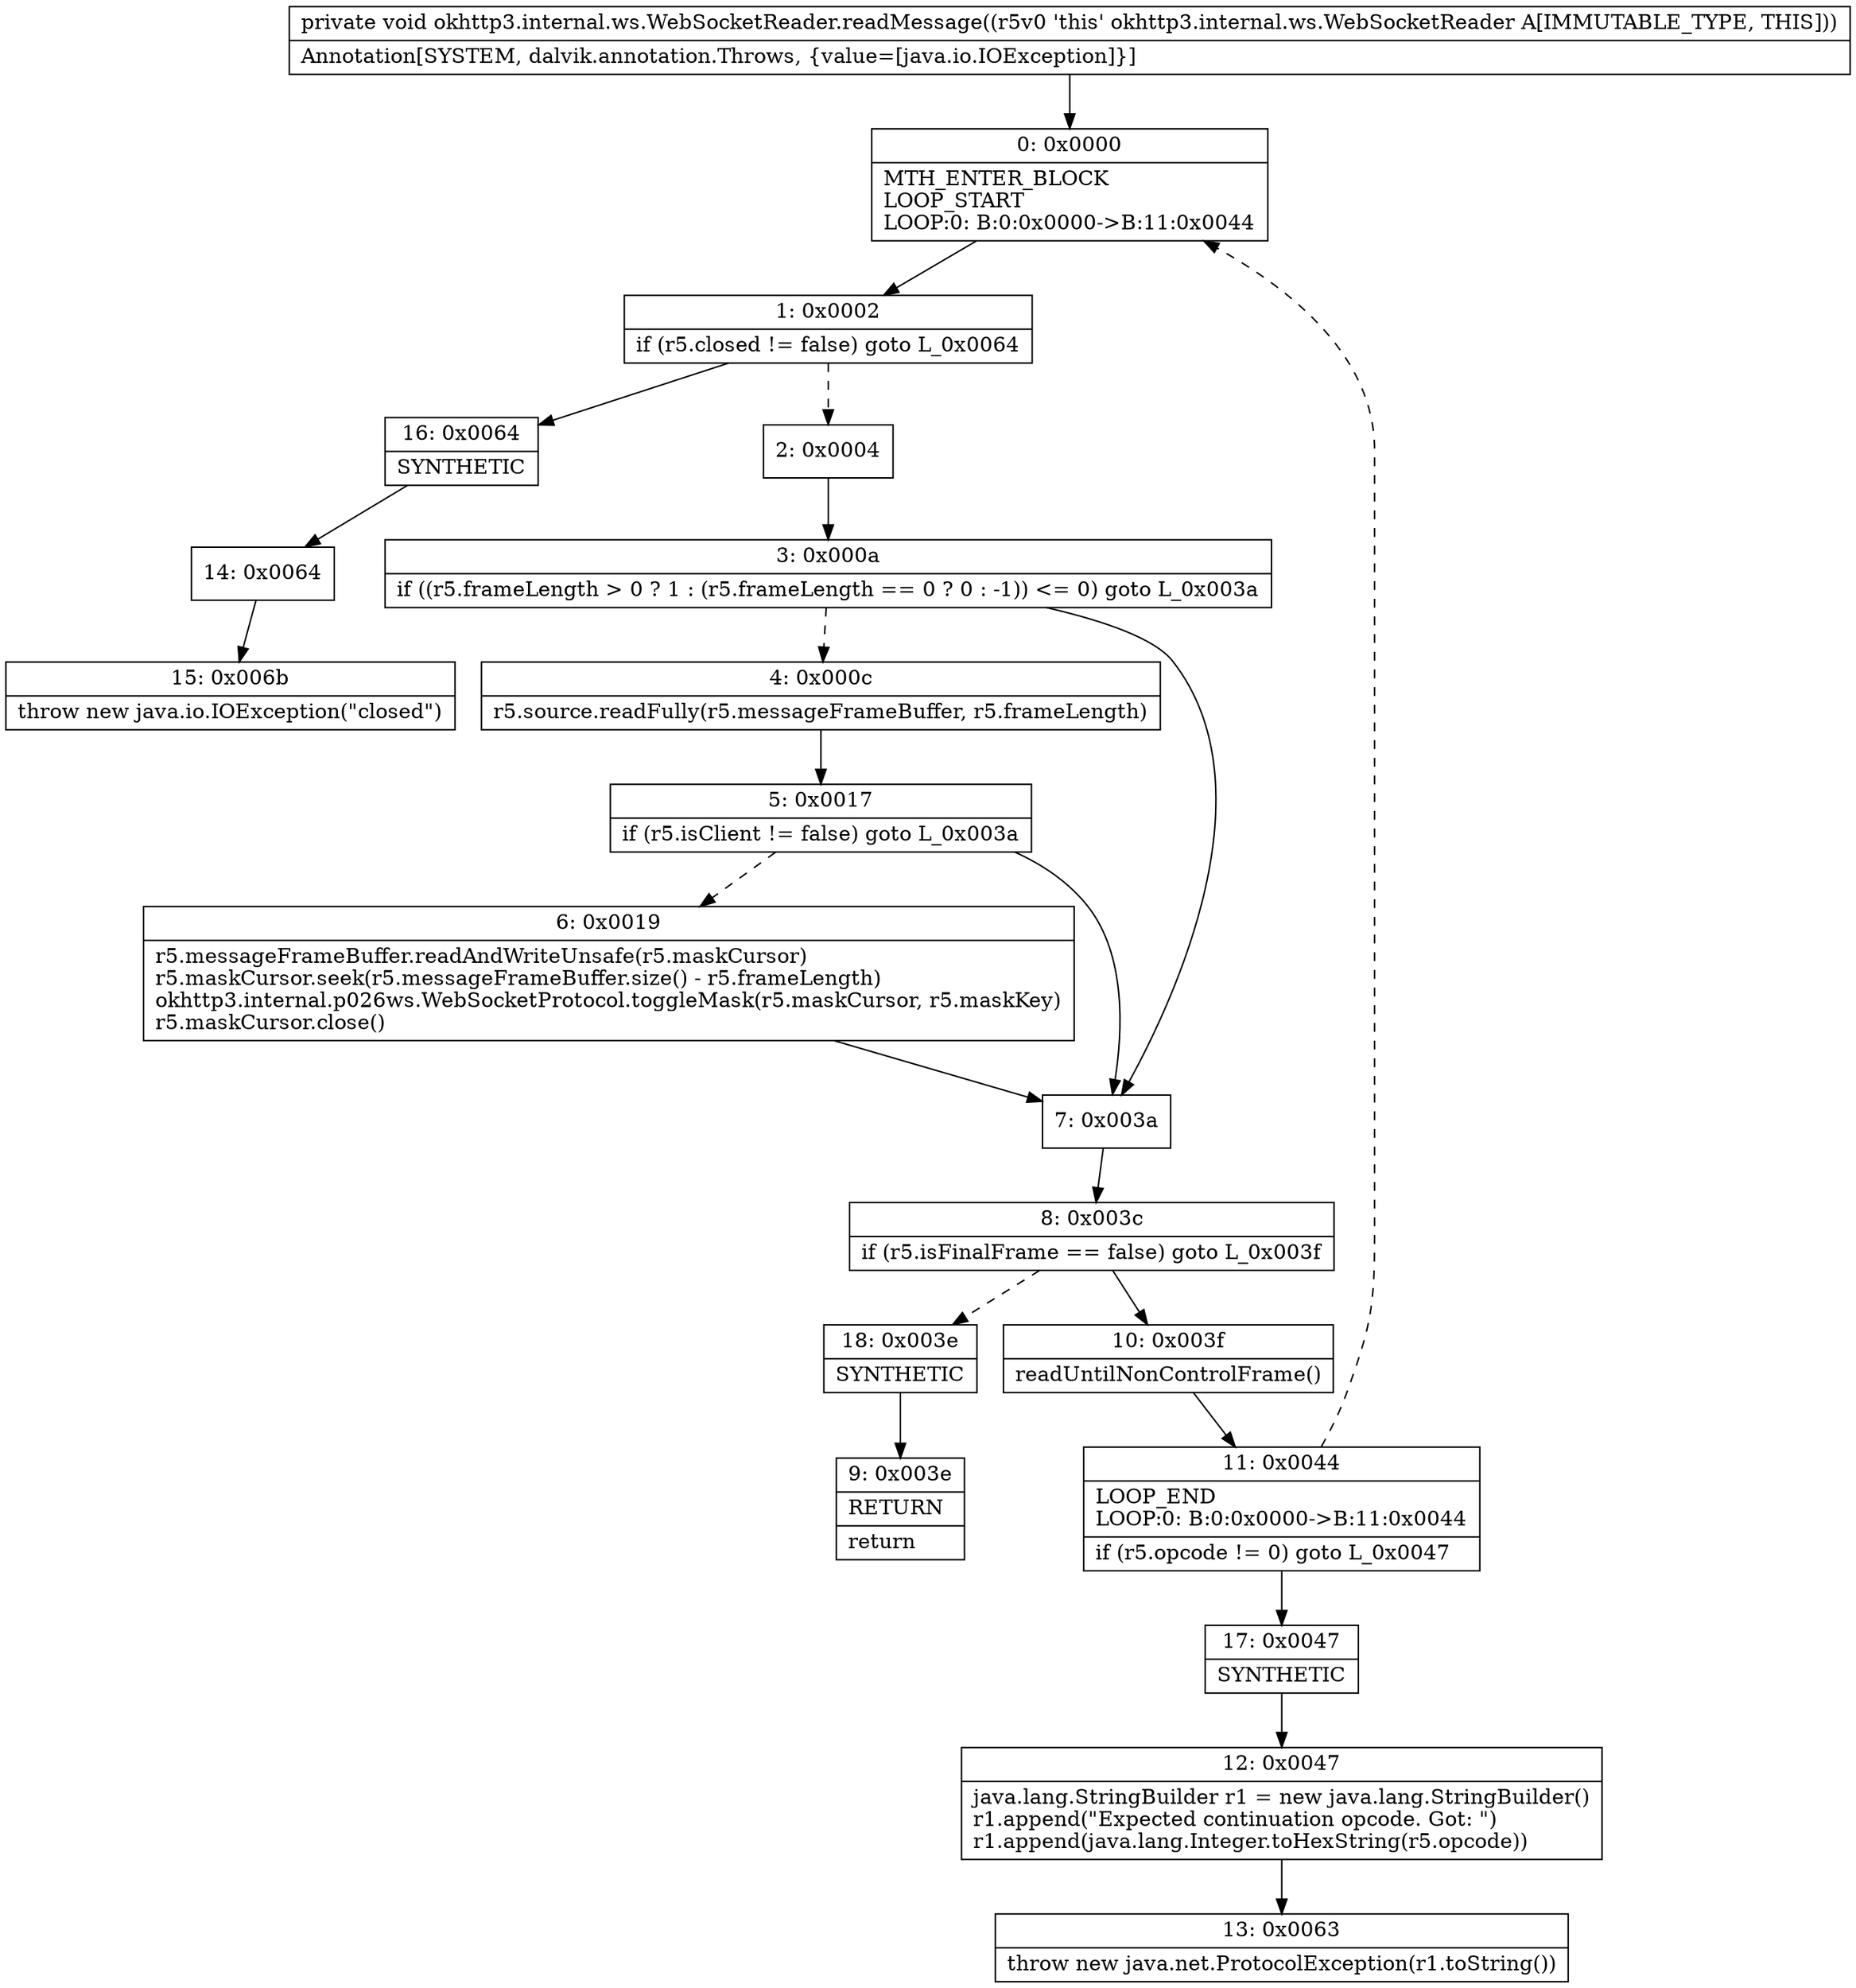 digraph "CFG forokhttp3.internal.ws.WebSocketReader.readMessage()V" {
Node_0 [shape=record,label="{0\:\ 0x0000|MTH_ENTER_BLOCK\lLOOP_START\lLOOP:0: B:0:0x0000\-\>B:11:0x0044\l}"];
Node_1 [shape=record,label="{1\:\ 0x0002|if (r5.closed != false) goto L_0x0064\l}"];
Node_2 [shape=record,label="{2\:\ 0x0004}"];
Node_3 [shape=record,label="{3\:\ 0x000a|if ((r5.frameLength \> 0 ? 1 : (r5.frameLength == 0 ? 0 : \-1)) \<= 0) goto L_0x003a\l}"];
Node_4 [shape=record,label="{4\:\ 0x000c|r5.source.readFully(r5.messageFrameBuffer, r5.frameLength)\l}"];
Node_5 [shape=record,label="{5\:\ 0x0017|if (r5.isClient != false) goto L_0x003a\l}"];
Node_6 [shape=record,label="{6\:\ 0x0019|r5.messageFrameBuffer.readAndWriteUnsafe(r5.maskCursor)\lr5.maskCursor.seek(r5.messageFrameBuffer.size() \- r5.frameLength)\lokhttp3.internal.p026ws.WebSocketProtocol.toggleMask(r5.maskCursor, r5.maskKey)\lr5.maskCursor.close()\l}"];
Node_7 [shape=record,label="{7\:\ 0x003a}"];
Node_8 [shape=record,label="{8\:\ 0x003c|if (r5.isFinalFrame == false) goto L_0x003f\l}"];
Node_9 [shape=record,label="{9\:\ 0x003e|RETURN\l|return\l}"];
Node_10 [shape=record,label="{10\:\ 0x003f|readUntilNonControlFrame()\l}"];
Node_11 [shape=record,label="{11\:\ 0x0044|LOOP_END\lLOOP:0: B:0:0x0000\-\>B:11:0x0044\l|if (r5.opcode != 0) goto L_0x0047\l}"];
Node_12 [shape=record,label="{12\:\ 0x0047|java.lang.StringBuilder r1 = new java.lang.StringBuilder()\lr1.append(\"Expected continuation opcode. Got: \")\lr1.append(java.lang.Integer.toHexString(r5.opcode))\l}"];
Node_13 [shape=record,label="{13\:\ 0x0063|throw new java.net.ProtocolException(r1.toString())\l}"];
Node_14 [shape=record,label="{14\:\ 0x0064}"];
Node_15 [shape=record,label="{15\:\ 0x006b|throw new java.io.IOException(\"closed\")\l}"];
Node_16 [shape=record,label="{16\:\ 0x0064|SYNTHETIC\l}"];
Node_17 [shape=record,label="{17\:\ 0x0047|SYNTHETIC\l}"];
Node_18 [shape=record,label="{18\:\ 0x003e|SYNTHETIC\l}"];
MethodNode[shape=record,label="{private void okhttp3.internal.ws.WebSocketReader.readMessage((r5v0 'this' okhttp3.internal.ws.WebSocketReader A[IMMUTABLE_TYPE, THIS]))  | Annotation[SYSTEM, dalvik.annotation.Throws, \{value=[java.io.IOException]\}]\l}"];
MethodNode -> Node_0;
Node_0 -> Node_1;
Node_1 -> Node_2[style=dashed];
Node_1 -> Node_16;
Node_2 -> Node_3;
Node_3 -> Node_4[style=dashed];
Node_3 -> Node_7;
Node_4 -> Node_5;
Node_5 -> Node_6[style=dashed];
Node_5 -> Node_7;
Node_6 -> Node_7;
Node_7 -> Node_8;
Node_8 -> Node_10;
Node_8 -> Node_18[style=dashed];
Node_10 -> Node_11;
Node_11 -> Node_0[style=dashed];
Node_11 -> Node_17;
Node_12 -> Node_13;
Node_14 -> Node_15;
Node_16 -> Node_14;
Node_17 -> Node_12;
Node_18 -> Node_9;
}

